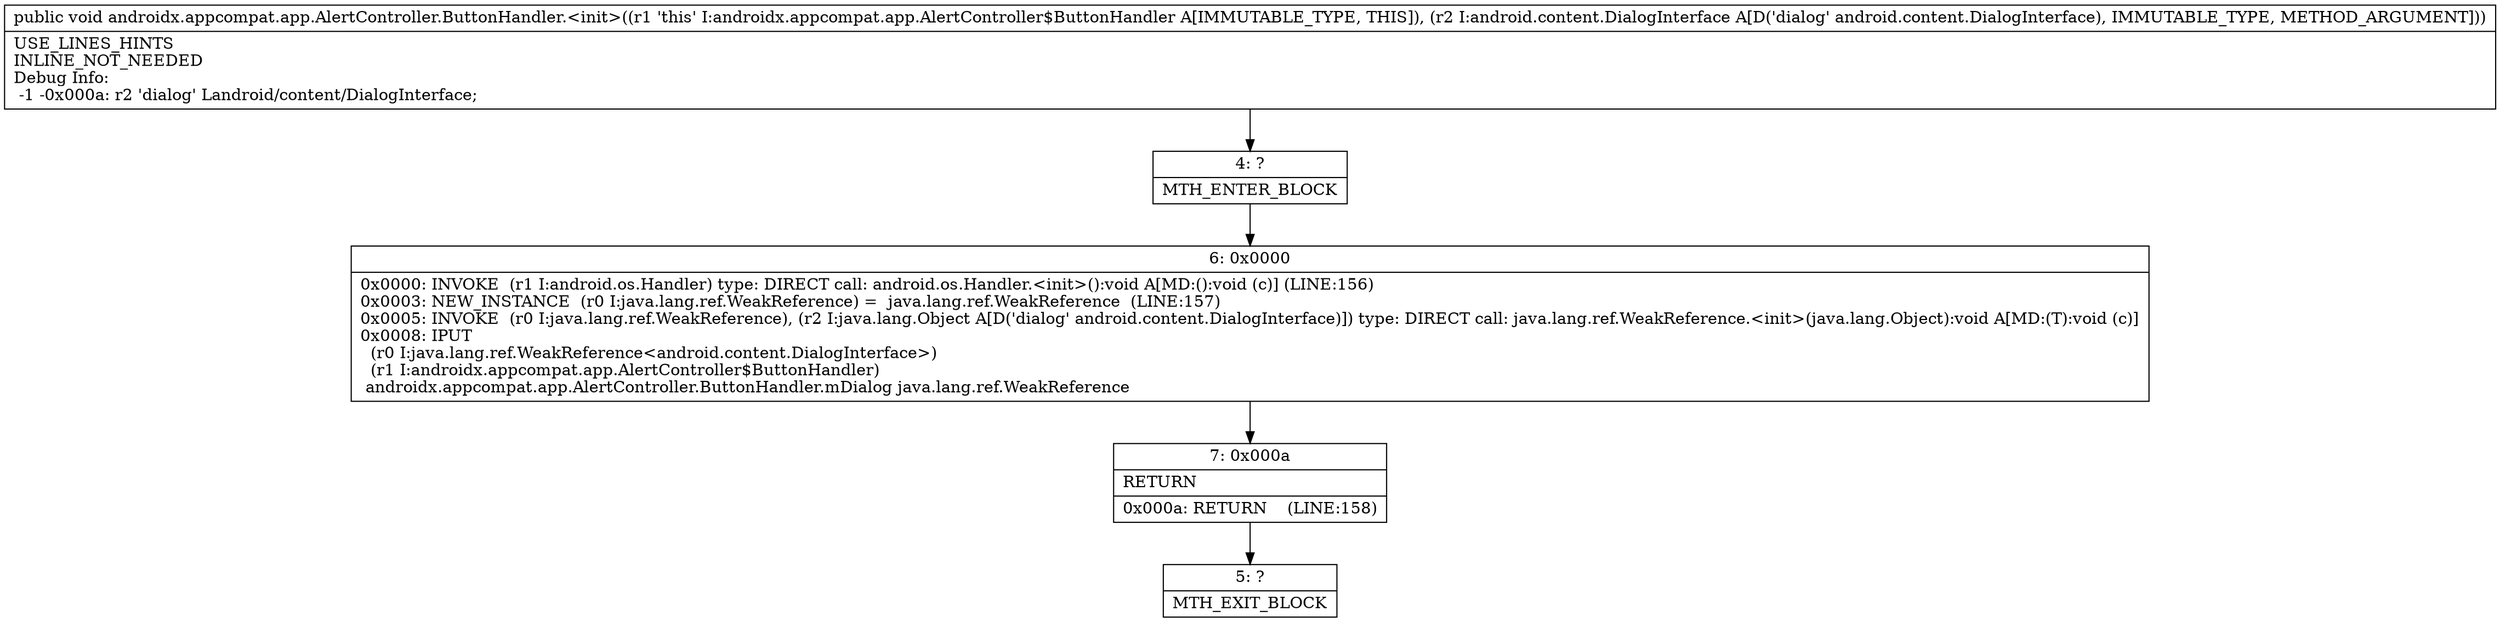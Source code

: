 digraph "CFG forandroidx.appcompat.app.AlertController.ButtonHandler.\<init\>(Landroid\/content\/DialogInterface;)V" {
Node_4 [shape=record,label="{4\:\ ?|MTH_ENTER_BLOCK\l}"];
Node_6 [shape=record,label="{6\:\ 0x0000|0x0000: INVOKE  (r1 I:android.os.Handler) type: DIRECT call: android.os.Handler.\<init\>():void A[MD:():void (c)] (LINE:156)\l0x0003: NEW_INSTANCE  (r0 I:java.lang.ref.WeakReference) =  java.lang.ref.WeakReference  (LINE:157)\l0x0005: INVOKE  (r0 I:java.lang.ref.WeakReference), (r2 I:java.lang.Object A[D('dialog' android.content.DialogInterface)]) type: DIRECT call: java.lang.ref.WeakReference.\<init\>(java.lang.Object):void A[MD:(T):void (c)]\l0x0008: IPUT  \l  (r0 I:java.lang.ref.WeakReference\<android.content.DialogInterface\>)\l  (r1 I:androidx.appcompat.app.AlertController$ButtonHandler)\l androidx.appcompat.app.AlertController.ButtonHandler.mDialog java.lang.ref.WeakReference \l}"];
Node_7 [shape=record,label="{7\:\ 0x000a|RETURN\l|0x000a: RETURN    (LINE:158)\l}"];
Node_5 [shape=record,label="{5\:\ ?|MTH_EXIT_BLOCK\l}"];
MethodNode[shape=record,label="{public void androidx.appcompat.app.AlertController.ButtonHandler.\<init\>((r1 'this' I:androidx.appcompat.app.AlertController$ButtonHandler A[IMMUTABLE_TYPE, THIS]), (r2 I:android.content.DialogInterface A[D('dialog' android.content.DialogInterface), IMMUTABLE_TYPE, METHOD_ARGUMENT]))  | USE_LINES_HINTS\lINLINE_NOT_NEEDED\lDebug Info:\l  \-1 \-0x000a: r2 'dialog' Landroid\/content\/DialogInterface;\l}"];
MethodNode -> Node_4;Node_4 -> Node_6;
Node_6 -> Node_7;
Node_7 -> Node_5;
}

